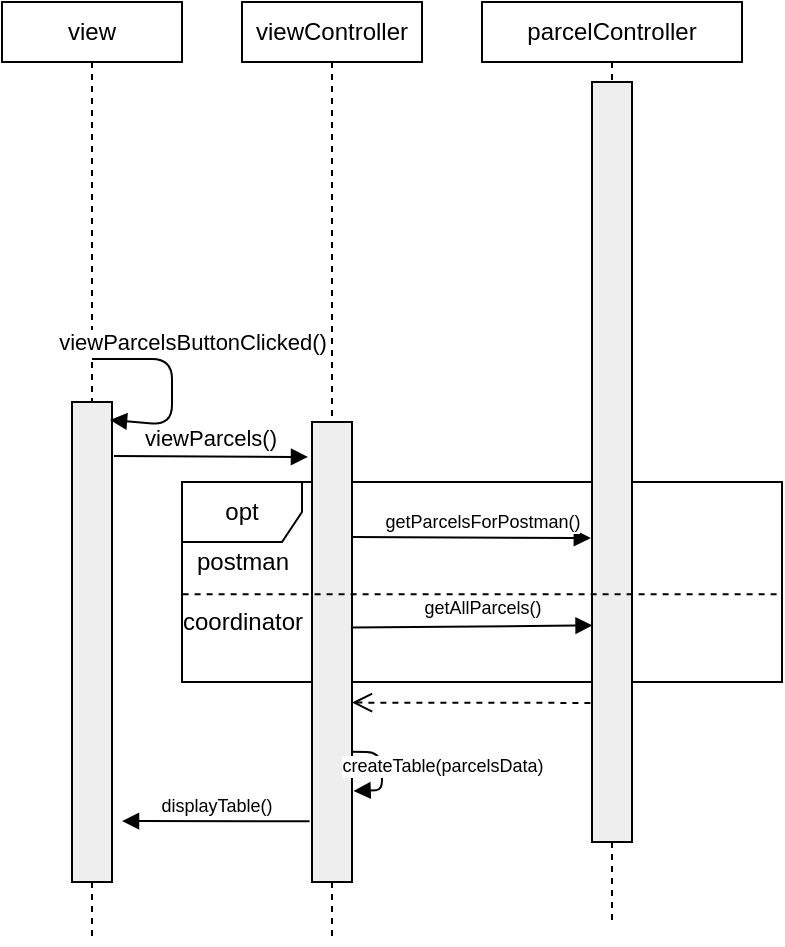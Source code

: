 <mxfile version="12.9.6" type="device"><diagram id="jlmEHatR7OFTjcvyFHJQ" name="Page-1"><mxGraphModel dx="1422" dy="745" grid="1" gridSize="10" guides="1" tooltips="1" connect="1" arrows="1" fold="1" page="1" pageScale="1" pageWidth="850" pageHeight="1100" math="0" shadow="0"><root><mxCell id="0"/><mxCell id="1" parent="0"/><mxCell id="Qi8HrF6mY_pfpNBTO8mW-42" value="opt" style="shape=umlFrame;whiteSpace=wrap;html=1;" parent="1" vertex="1"><mxGeometry x="150" y="290" width="300" height="100" as="geometry"/></mxCell><mxCell id="Qi8HrF6mY_pfpNBTO8mW-2" value="parcelController" style="shape=rect;html=1;whiteSpace=wrap;align=center;" parent="1" vertex="1"><mxGeometry x="300" y="50" width="130" height="30" as="geometry"/></mxCell><mxCell id="Qi8HrF6mY_pfpNBTO8mW-3" value="" style="edgeStyle=none;html=1;dashed=1;endArrow=none;align=center;verticalAlign=bottom;exitX=0.5;exitY=1;" parent="1" source="Qi8HrF6mY_pfpNBTO8mW-11" edge="1"><mxGeometry x="1" relative="1" as="geometry"><mxPoint x="365" y="510" as="targetPoint"/></mxGeometry></mxCell><mxCell id="Qi8HrF6mY_pfpNBTO8mW-6" value="view" style="shape=rect;html=1;whiteSpace=wrap;align=center;" parent="1" vertex="1"><mxGeometry x="60" y="50" width="90" height="30" as="geometry"/></mxCell><mxCell id="Qi8HrF6mY_pfpNBTO8mW-7" value="" style="edgeStyle=none;html=1;dashed=1;endArrow=none;" parent="1" source="Qi8HrF6mY_pfpNBTO8mW-6" target="Qi8HrF6mY_pfpNBTO8mW-8" edge="1"><mxGeometry relative="1" as="geometry"/></mxCell><mxCell id="Qi8HrF6mY_pfpNBTO8mW-8" value="" style="shape=rect;html=1;fillColor=#eeeeee;" parent="1" vertex="1"><mxGeometry x="95" y="250" width="20" height="240" as="geometry"/></mxCell><mxCell id="Qi8HrF6mY_pfpNBTO8mW-11" value="" style="shape=rect;html=1;fillColor=#eeeeee;" parent="1" vertex="1"><mxGeometry x="355" y="90" width="20" height="380" as="geometry"/></mxCell><mxCell id="Qi8HrF6mY_pfpNBTO8mW-12" value="" style="edgeStyle=none;html=1;dashed=1;endArrow=none;align=center;verticalAlign=bottom;exitX=0.5;exitY=1;" parent="1" source="Qi8HrF6mY_pfpNBTO8mW-2" target="Qi8HrF6mY_pfpNBTO8mW-11" edge="1"><mxGeometry x="1" relative="1" as="geometry"><mxPoint x="365" y="440" as="targetPoint"/><mxPoint x="365" y="80" as="sourcePoint"/></mxGeometry></mxCell><mxCell id="Qi8HrF6mY_pfpNBTO8mW-21" value="viewParcelsButtonClicked()" style="html=1;verticalAlign=bottom;endArrow=block;" parent="1" edge="1"><mxGeometry x="-0.229" y="10" width="80" relative="1" as="geometry"><mxPoint x="105" y="228.5" as="sourcePoint"/><mxPoint x="114" y="259" as="targetPoint"/><Array as="points"><mxPoint x="145" y="228.5"/><mxPoint x="145" y="261.5"/></Array><mxPoint as="offset"/></mxGeometry></mxCell><mxCell id="Qi8HrF6mY_pfpNBTO8mW-36" value="viewController" style="shape=rect;html=1;whiteSpace=wrap;align=center;" parent="1" vertex="1"><mxGeometry x="180" y="50" width="90" height="30" as="geometry"/></mxCell><mxCell id="Qi8HrF6mY_pfpNBTO8mW-37" value="" style="edgeStyle=none;html=1;dashed=1;endArrow=none;" parent="1" source="Qi8HrF6mY_pfpNBTO8mW-48" edge="1"><mxGeometry relative="1" as="geometry"><mxPoint x="225" y="520" as="targetPoint"/></mxGeometry></mxCell><mxCell id="Qi8HrF6mY_pfpNBTO8mW-43" value="postman" style="text;html=1;align=center;verticalAlign=middle;resizable=0;points=[];autosize=1;" parent="1" vertex="1"><mxGeometry x="150" y="320" width="60" height="20" as="geometry"/></mxCell><mxCell id="Qi8HrF6mY_pfpNBTO8mW-47" value="viewParcels()" style="html=1;verticalAlign=bottom;endArrow=block;entryX=-0.1;entryY=0.076;entryDx=0;entryDy=0;entryPerimeter=0;" parent="1" target="Qi8HrF6mY_pfpNBTO8mW-48" edge="1"><mxGeometry width="80" relative="1" as="geometry"><mxPoint x="116" y="277" as="sourcePoint"/><mxPoint x="230" y="295" as="targetPoint"/></mxGeometry></mxCell><mxCell id="Qi8HrF6mY_pfpNBTO8mW-48" value="" style="shape=rect;html=1;fillColor=#eeeeee;" parent="1" vertex="1"><mxGeometry x="215" y="260" width="20" height="230" as="geometry"/></mxCell><mxCell id="Qi8HrF6mY_pfpNBTO8mW-49" value="" style="edgeStyle=none;html=1;dashed=1;endArrow=none;" parent="1" source="Qi8HrF6mY_pfpNBTO8mW-36" target="Qi8HrF6mY_pfpNBTO8mW-48" edge="1"><mxGeometry relative="1" as="geometry"><mxPoint x="225" y="80" as="sourcePoint"/><mxPoint x="225" y="520" as="targetPoint"/></mxGeometry></mxCell><mxCell id="Qi8HrF6mY_pfpNBTO8mW-50" value="getParcelsForPostman()" style="html=1;verticalAlign=bottom;endArrow=block;exitX=1;exitY=0.25;exitDx=0;exitDy=0;entryX=-0.029;entryY=0.6;entryDx=0;entryDy=0;entryPerimeter=0;fontSize=9;" parent="1" source="Qi8HrF6mY_pfpNBTO8mW-48" target="Qi8HrF6mY_pfpNBTO8mW-11" edge="1"><mxGeometry x="0.089" width="80" relative="1" as="geometry"><mxPoint x="310" y="340" as="sourcePoint"/><mxPoint x="390" y="340" as="targetPoint"/><mxPoint as="offset"/></mxGeometry></mxCell><mxCell id="Qi8HrF6mY_pfpNBTO8mW-52" value="coordinator" style="text;html=1;align=center;verticalAlign=middle;resizable=0;points=[];autosize=1;" parent="1" vertex="1"><mxGeometry x="140" y="350" width="80" height="20" as="geometry"/></mxCell><mxCell id="Qi8HrF6mY_pfpNBTO8mW-53" value="getAllParcels()" style="html=1;verticalAlign=bottom;endArrow=block;exitX=0.972;exitY=0.447;exitDx=0;exitDy=0;entryX=0.014;entryY=0.715;entryDx=0;entryDy=0;entryPerimeter=0;fontSize=9;exitPerimeter=0;" parent="1" source="Qi8HrF6mY_pfpNBTO8mW-48" target="Qi8HrF6mY_pfpNBTO8mW-11" edge="1"><mxGeometry x="0.085" y="1" width="80" relative="1" as="geometry"><mxPoint x="245" y="327.5" as="sourcePoint"/><mxPoint x="364.42" y="328" as="targetPoint"/><mxPoint as="offset"/></mxGeometry></mxCell><mxCell id="Qi8HrF6mY_pfpNBTO8mW-54" value="" style="endArrow=none;dashed=1;html=1;fontSize=9;exitX=0.001;exitY=0.561;exitDx=0;exitDy=0;exitPerimeter=0;entryX=0.996;entryY=0.561;entryDx=0;entryDy=0;entryPerimeter=0;" parent="1" source="Qi8HrF6mY_pfpNBTO8mW-42" target="Qi8HrF6mY_pfpNBTO8mW-42" edge="1"><mxGeometry width="50" height="50" relative="1" as="geometry"><mxPoint x="310" y="380" as="sourcePoint"/><mxPoint x="360" y="330" as="targetPoint"/></mxGeometry></mxCell><mxCell id="Qi8HrF6mY_pfpNBTO8mW-59" value="" style="html=1;verticalAlign=bottom;endArrow=open;dashed=1;endSize=8;fontSize=9;exitX=-0.04;exitY=0.817;exitDx=0;exitDy=0;exitPerimeter=0;entryX=1;entryY=0.61;entryDx=0;entryDy=0;entryPerimeter=0;" parent="1" source="Qi8HrF6mY_pfpNBTO8mW-11" target="Qi8HrF6mY_pfpNBTO8mW-48" edge="1"><mxGeometry relative="1" as="geometry"><mxPoint x="260" y="420" as="sourcePoint"/><mxPoint x="180" y="420" as="targetPoint"/></mxGeometry></mxCell><mxCell id="Qi8HrF6mY_pfpNBTO8mW-60" value="createTable(parcelsData)" style="html=1;verticalAlign=bottom;endArrow=block;fontSize=9;exitX=0.98;exitY=0.717;exitDx=0;exitDy=0;exitPerimeter=0;entryX=1.04;entryY=0.802;entryDx=0;entryDy=0;entryPerimeter=0;" parent="1" source="Qi8HrF6mY_pfpNBTO8mW-48" target="Qi8HrF6mY_pfpNBTO8mW-48" edge="1"><mxGeometry x="0.415" y="-30" width="80" relative="1" as="geometry"><mxPoint x="180" y="380" as="sourcePoint"/><mxPoint x="260" y="380" as="targetPoint"/><Array as="points"><mxPoint x="250" y="425"/><mxPoint x="250" y="444"/></Array><mxPoint x="31" y="26" as="offset"/></mxGeometry></mxCell><mxCell id="Qi8HrF6mY_pfpNBTO8mW-61" value="displayTable()" style="html=1;verticalAlign=bottom;endArrow=block;fontSize=9;exitX=-0.06;exitY=0.868;exitDx=0;exitDy=0;exitPerimeter=0;entryX=1.25;entryY=0.873;entryDx=0;entryDy=0;entryPerimeter=0;" parent="1" source="Qi8HrF6mY_pfpNBTO8mW-48" target="Qi8HrF6mY_pfpNBTO8mW-8" edge="1"><mxGeometry width="80" relative="1" as="geometry"><mxPoint x="140" y="510" as="sourcePoint"/><mxPoint x="220" y="510" as="targetPoint"/></mxGeometry></mxCell><mxCell id="Qi8HrF6mY_pfpNBTO8mW-62" value="" style="endArrow=none;dashed=1;html=1;fontSize=9;exitX=0.5;exitY=1;exitDx=0;exitDy=0;" parent="1" source="Qi8HrF6mY_pfpNBTO8mW-8" edge="1"><mxGeometry width="50" height="50" relative="1" as="geometry"><mxPoint x="200" y="480" as="sourcePoint"/><mxPoint x="105" y="520" as="targetPoint"/></mxGeometry></mxCell></root></mxGraphModel></diagram></mxfile>